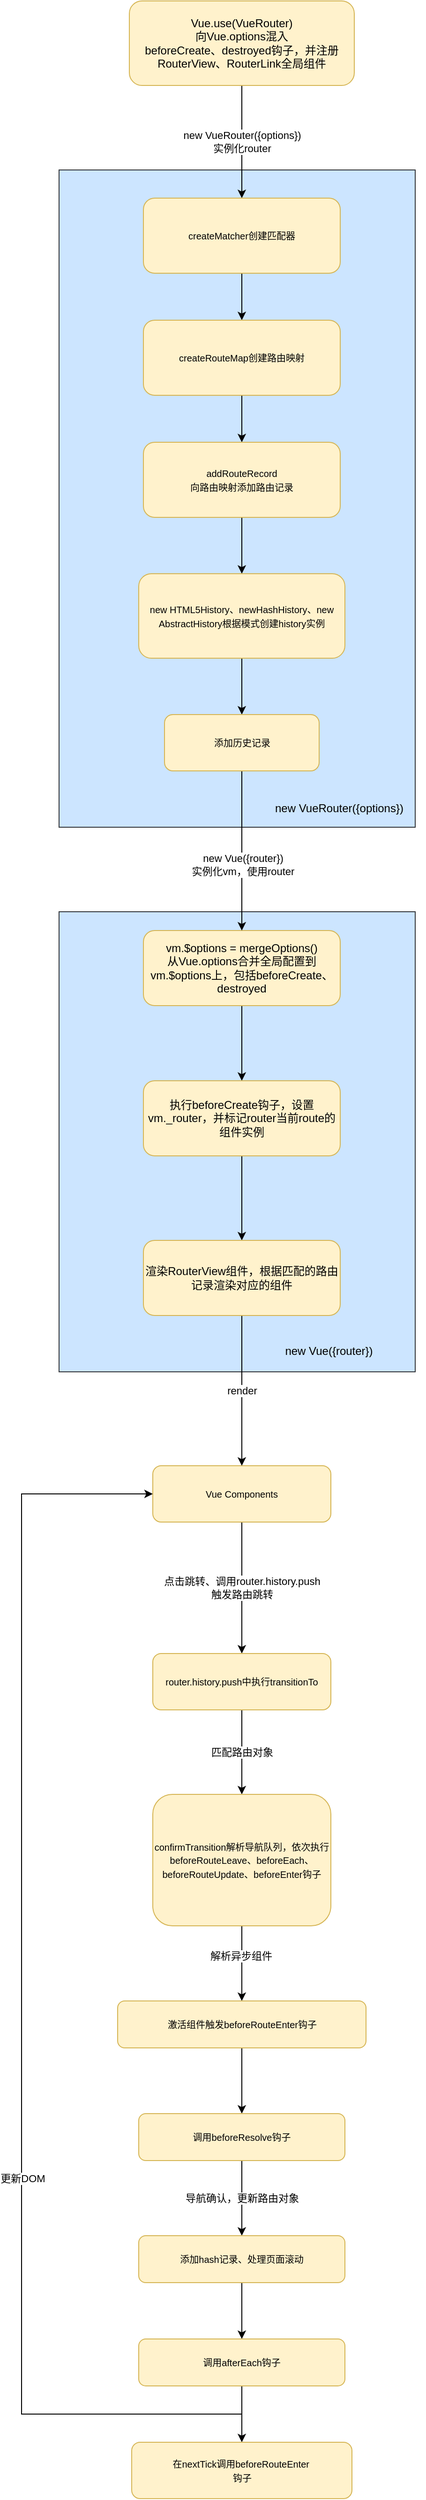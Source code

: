 <mxfile version="14.7.7" type="github">
  <diagram id="p0-Eg4DXhp6AaQvhzDT2" name="第 1 页">
    <mxGraphModel dx="1284" dy="796" grid="1" gridSize="10" guides="1" tooltips="1" connect="1" arrows="1" fold="1" page="1" pageScale="1" pageWidth="1527" pageHeight="3069" math="0" shadow="0">
      <root>
        <mxCell id="0" />
        <mxCell id="1" parent="0" />
        <mxCell id="end7Kmi0AMrE8_2kCuEO-22" value="" style="rounded=0;whiteSpace=wrap;html=1;fillColor=#cce5ff;strokeColor=#36393d;" vertex="1" parent="1">
          <mxGeometry x="590" y="1070" width="380" height="490" as="geometry" />
        </mxCell>
        <mxCell id="end7Kmi0AMrE8_2kCuEO-3" value="" style="rounded=0;whiteSpace=wrap;html=1;fillColor=#cce5ff;strokeColor=#36393d;" vertex="1" parent="1">
          <mxGeometry x="590" y="280" width="380" height="700" as="geometry" />
        </mxCell>
        <mxCell id="end7Kmi0AMrE8_2kCuEO-5" value="new VueRouter({options})&lt;br&gt;实例化router" style="edgeStyle=orthogonalEdgeStyle;rounded=0;orthogonalLoop=1;jettySize=auto;html=1;entryX=0.5;entryY=0;entryDx=0;entryDy=0;" edge="1" parent="1" source="end7Kmi0AMrE8_2kCuEO-1" target="end7Kmi0AMrE8_2kCuEO-2">
          <mxGeometry relative="1" as="geometry" />
        </mxCell>
        <mxCell id="end7Kmi0AMrE8_2kCuEO-1" value="Vue.use(VueRouter)&lt;br&gt;向Vue.options混入&lt;br&gt;beforeCreate、destroyed钩子，并注册RouterView、RouterLink全局组件" style="rounded=1;whiteSpace=wrap;html=1;fillColor=#fff2cc;strokeColor=#d6b656;" vertex="1" parent="1">
          <mxGeometry x="665" y="100" width="240" height="90" as="geometry" />
        </mxCell>
        <mxCell id="end7Kmi0AMrE8_2kCuEO-7" style="edgeStyle=orthogonalEdgeStyle;rounded=0;orthogonalLoop=1;jettySize=auto;html=1;" edge="1" parent="1" source="end7Kmi0AMrE8_2kCuEO-2" target="end7Kmi0AMrE8_2kCuEO-4">
          <mxGeometry relative="1" as="geometry" />
        </mxCell>
        <mxCell id="end7Kmi0AMrE8_2kCuEO-2" value="&lt;font size=&quot;1&quot;&gt;createMatcher创建匹配器&lt;/font&gt;" style="rounded=1;whiteSpace=wrap;html=1;fillColor=#fff2cc;strokeColor=#d6b656;" vertex="1" parent="1">
          <mxGeometry x="680" y="310" width="210" height="80" as="geometry" />
        </mxCell>
        <mxCell id="end7Kmi0AMrE8_2kCuEO-10" style="edgeStyle=orthogonalEdgeStyle;rounded=0;orthogonalLoop=1;jettySize=auto;html=1;entryX=0.5;entryY=0;entryDx=0;entryDy=0;" edge="1" parent="1" source="end7Kmi0AMrE8_2kCuEO-4" target="end7Kmi0AMrE8_2kCuEO-8">
          <mxGeometry relative="1" as="geometry" />
        </mxCell>
        <mxCell id="end7Kmi0AMrE8_2kCuEO-4" value="&lt;font size=&quot;1&quot;&gt;createRouteMap创建路由映射&lt;/font&gt;" style="rounded=1;whiteSpace=wrap;html=1;fillColor=#fff2cc;strokeColor=#d6b656;" vertex="1" parent="1">
          <mxGeometry x="680" y="440" width="210" height="80" as="geometry" />
        </mxCell>
        <mxCell id="end7Kmi0AMrE8_2kCuEO-19" style="edgeStyle=orthogonalEdgeStyle;rounded=0;orthogonalLoop=1;jettySize=auto;html=1;entryX=0.5;entryY=0;entryDx=0;entryDy=0;" edge="1" parent="1" source="end7Kmi0AMrE8_2kCuEO-6" target="end7Kmi0AMrE8_2kCuEO-18">
          <mxGeometry relative="1" as="geometry" />
        </mxCell>
        <mxCell id="end7Kmi0AMrE8_2kCuEO-6" value="vm.$options = mergeOptions()&lt;br&gt;从Vue.options合并全局配置到vm.$options上，包括beforeCreate、destroyed" style="rounded=1;whiteSpace=wrap;html=1;fillColor=#fff2cc;strokeColor=#d6b656;" vertex="1" parent="1">
          <mxGeometry x="680" y="1090" width="210" height="80" as="geometry" />
        </mxCell>
        <mxCell id="end7Kmi0AMrE8_2kCuEO-13" style="edgeStyle=orthogonalEdgeStyle;rounded=0;orthogonalLoop=1;jettySize=auto;html=1;entryX=0.5;entryY=0;entryDx=0;entryDy=0;" edge="1" parent="1" source="end7Kmi0AMrE8_2kCuEO-8" target="end7Kmi0AMrE8_2kCuEO-11">
          <mxGeometry relative="1" as="geometry" />
        </mxCell>
        <mxCell id="end7Kmi0AMrE8_2kCuEO-8" value="&lt;font size=&quot;1&quot;&gt;addRouteRecord&lt;br&gt;向路由映射添加路由记录&lt;/font&gt;" style="rounded=1;whiteSpace=wrap;html=1;fillColor=#fff2cc;strokeColor=#d6b656;" vertex="1" parent="1">
          <mxGeometry x="680" y="570" width="210" height="80" as="geometry" />
        </mxCell>
        <mxCell id="end7Kmi0AMrE8_2kCuEO-26" value="点击跳转、调用router.history.push&lt;br&gt;触发路由跳转" style="edgeStyle=orthogonalEdgeStyle;rounded=0;orthogonalLoop=1;jettySize=auto;html=1;entryX=0.5;entryY=0;entryDx=0;entryDy=0;" edge="1" parent="1" source="end7Kmi0AMrE8_2kCuEO-9" target="end7Kmi0AMrE8_2kCuEO-25">
          <mxGeometry relative="1" as="geometry" />
        </mxCell>
        <mxCell id="end7Kmi0AMrE8_2kCuEO-9" value="&lt;font size=&quot;1&quot;&gt;Vue Components&lt;/font&gt;" style="rounded=1;whiteSpace=wrap;html=1;fillColor=#fff2cc;strokeColor=#d6b656;" vertex="1" parent="1">
          <mxGeometry x="690" y="1660" width="190" height="60" as="geometry" />
        </mxCell>
        <mxCell id="end7Kmi0AMrE8_2kCuEO-14" style="edgeStyle=orthogonalEdgeStyle;rounded=0;orthogonalLoop=1;jettySize=auto;html=1;entryX=0.5;entryY=0;entryDx=0;entryDy=0;" edge="1" parent="1" source="end7Kmi0AMrE8_2kCuEO-11" target="end7Kmi0AMrE8_2kCuEO-12">
          <mxGeometry relative="1" as="geometry" />
        </mxCell>
        <mxCell id="end7Kmi0AMrE8_2kCuEO-11" value="&lt;font size=&quot;1&quot;&gt;new HTML5History、newHashHistory、new AbstractHistory根据模式创建history实例&lt;/font&gt;" style="rounded=1;whiteSpace=wrap;html=1;fillColor=#fff2cc;strokeColor=#d6b656;" vertex="1" parent="1">
          <mxGeometry x="675" y="710" width="220" height="90" as="geometry" />
        </mxCell>
        <mxCell id="end7Kmi0AMrE8_2kCuEO-16" style="edgeStyle=orthogonalEdgeStyle;rounded=0;orthogonalLoop=1;jettySize=auto;html=1;entryX=0.5;entryY=0;entryDx=0;entryDy=0;" edge="1" parent="1" source="end7Kmi0AMrE8_2kCuEO-12" target="end7Kmi0AMrE8_2kCuEO-6">
          <mxGeometry relative="1" as="geometry" />
        </mxCell>
        <mxCell id="end7Kmi0AMrE8_2kCuEO-17" value="new Vue({router})&lt;br&gt;实例化vm，使用router" style="edgeLabel;html=1;align=center;verticalAlign=middle;resizable=0;points=[];" vertex="1" connectable="0" parent="end7Kmi0AMrE8_2kCuEO-16">
          <mxGeometry x="0.169" y="1" relative="1" as="geometry">
            <mxPoint as="offset" />
          </mxGeometry>
        </mxCell>
        <mxCell id="end7Kmi0AMrE8_2kCuEO-12" value="&lt;font size=&quot;1&quot;&gt;添加历史记录&lt;/font&gt;" style="rounded=1;whiteSpace=wrap;html=1;fillColor=#fff2cc;strokeColor=#d6b656;" vertex="1" parent="1">
          <mxGeometry x="702.5" y="860" width="165" height="60" as="geometry" />
        </mxCell>
        <mxCell id="end7Kmi0AMrE8_2kCuEO-15" value="new VueRouter({options})" style="text;html=1;strokeColor=none;fillColor=none;align=center;verticalAlign=middle;whiteSpace=wrap;rounded=0;" vertex="1" parent="1">
          <mxGeometry x="798" y="950" width="182" height="20" as="geometry" />
        </mxCell>
        <mxCell id="end7Kmi0AMrE8_2kCuEO-21" style="edgeStyle=orthogonalEdgeStyle;rounded=0;orthogonalLoop=1;jettySize=auto;html=1;" edge="1" parent="1" source="end7Kmi0AMrE8_2kCuEO-18" target="end7Kmi0AMrE8_2kCuEO-20">
          <mxGeometry relative="1" as="geometry" />
        </mxCell>
        <mxCell id="end7Kmi0AMrE8_2kCuEO-18" value="执行beforeCreate钩子，设置vm._router，并标记router当前route的组件实例" style="rounded=1;whiteSpace=wrap;html=1;fillColor=#fff2cc;strokeColor=#d6b656;" vertex="1" parent="1">
          <mxGeometry x="680" y="1250" width="210" height="80" as="geometry" />
        </mxCell>
        <mxCell id="end7Kmi0AMrE8_2kCuEO-24" value="render" style="edgeStyle=orthogonalEdgeStyle;rounded=0;orthogonalLoop=1;jettySize=auto;html=1;entryX=0.5;entryY=0;entryDx=0;entryDy=0;" edge="1" parent="1" source="end7Kmi0AMrE8_2kCuEO-20" target="end7Kmi0AMrE8_2kCuEO-9">
          <mxGeometry relative="1" as="geometry" />
        </mxCell>
        <mxCell id="end7Kmi0AMrE8_2kCuEO-20" value="渲染RouterView组件，根据匹配的路由记录渲染对应的组件" style="rounded=1;whiteSpace=wrap;html=1;fillColor=#fff2cc;strokeColor=#d6b656;" vertex="1" parent="1">
          <mxGeometry x="680" y="1420" width="210" height="80" as="geometry" />
        </mxCell>
        <mxCell id="end7Kmi0AMrE8_2kCuEO-23" value="new Vue({router})" style="text;html=1;strokeColor=none;fillColor=none;align=center;verticalAlign=middle;whiteSpace=wrap;rounded=0;" vertex="1" parent="1">
          <mxGeometry x="798" y="1525" width="160" height="25" as="geometry" />
        </mxCell>
        <mxCell id="end7Kmi0AMrE8_2kCuEO-28" value="匹配路由对象" style="edgeStyle=orthogonalEdgeStyle;rounded=0;orthogonalLoop=1;jettySize=auto;html=1;entryX=0.5;entryY=0;entryDx=0;entryDy=0;" edge="1" parent="1" source="end7Kmi0AMrE8_2kCuEO-25" target="end7Kmi0AMrE8_2kCuEO-27">
          <mxGeometry relative="1" as="geometry" />
        </mxCell>
        <mxCell id="end7Kmi0AMrE8_2kCuEO-25" value="&lt;font size=&quot;1&quot;&gt;router.history.push中执行transitionTo&lt;/font&gt;" style="rounded=1;whiteSpace=wrap;html=1;fillColor=#fff2cc;strokeColor=#d6b656;" vertex="1" parent="1">
          <mxGeometry x="690" y="1860" width="190" height="60" as="geometry" />
        </mxCell>
        <mxCell id="end7Kmi0AMrE8_2kCuEO-30" value="导航确认，更新路由对象" style="edgeStyle=orthogonalEdgeStyle;rounded=0;orthogonalLoop=1;jettySize=auto;html=1;entryX=0.5;entryY=0;entryDx=0;entryDy=0;exitX=0.5;exitY=1;exitDx=0;exitDy=0;" edge="1" parent="1" source="end7Kmi0AMrE8_2kCuEO-38" target="end7Kmi0AMrE8_2kCuEO-29">
          <mxGeometry relative="1" as="geometry" />
        </mxCell>
        <mxCell id="end7Kmi0AMrE8_2kCuEO-36" style="edgeStyle=orthogonalEdgeStyle;rounded=0;orthogonalLoop=1;jettySize=auto;html=1;entryX=0.5;entryY=0;entryDx=0;entryDy=0;" edge="1" parent="1" source="end7Kmi0AMrE8_2kCuEO-27" target="end7Kmi0AMrE8_2kCuEO-35">
          <mxGeometry relative="1" as="geometry" />
        </mxCell>
        <mxCell id="end7Kmi0AMrE8_2kCuEO-37" value="解析异步组件" style="edgeLabel;html=1;align=center;verticalAlign=middle;resizable=0;points=[];" vertex="1" connectable="0" parent="end7Kmi0AMrE8_2kCuEO-36">
          <mxGeometry x="-0.201" y="-1" relative="1" as="geometry">
            <mxPoint as="offset" />
          </mxGeometry>
        </mxCell>
        <mxCell id="end7Kmi0AMrE8_2kCuEO-27" value="&lt;font size=&quot;1&quot;&gt;confirmTransition解析导航队列，依次执行beforeRouteLeave、beforeEach、beforeRouteUpdate、beforeEnter钩子&lt;/font&gt;" style="rounded=1;whiteSpace=wrap;html=1;fillColor=#fff2cc;strokeColor=#d6b656;" vertex="1" parent="1">
          <mxGeometry x="690" y="2010" width="190" height="140" as="geometry" />
        </mxCell>
        <mxCell id="end7Kmi0AMrE8_2kCuEO-32" style="edgeStyle=orthogonalEdgeStyle;rounded=0;orthogonalLoop=1;jettySize=auto;html=1;entryX=0.5;entryY=0;entryDx=0;entryDy=0;" edge="1" parent="1" source="end7Kmi0AMrE8_2kCuEO-29" target="end7Kmi0AMrE8_2kCuEO-31">
          <mxGeometry relative="1" as="geometry" />
        </mxCell>
        <mxCell id="end7Kmi0AMrE8_2kCuEO-29" value="&lt;font size=&quot;1&quot;&gt;添加hash记录、处理页面滚动&lt;/font&gt;" style="rounded=1;whiteSpace=wrap;html=1;fillColor=#fff2cc;strokeColor=#d6b656;" vertex="1" parent="1">
          <mxGeometry x="675" y="2480" width="220" height="50" as="geometry" />
        </mxCell>
        <mxCell id="end7Kmi0AMrE8_2kCuEO-34" style="edgeStyle=orthogonalEdgeStyle;rounded=0;orthogonalLoop=1;jettySize=auto;html=1;entryX=0.5;entryY=0;entryDx=0;entryDy=0;" edge="1" parent="1" source="end7Kmi0AMrE8_2kCuEO-31" target="end7Kmi0AMrE8_2kCuEO-33">
          <mxGeometry relative="1" as="geometry" />
        </mxCell>
        <mxCell id="end7Kmi0AMrE8_2kCuEO-40" style="edgeStyle=orthogonalEdgeStyle;rounded=0;orthogonalLoop=1;jettySize=auto;html=1;entryX=0;entryY=0.5;entryDx=0;entryDy=0;" edge="1" parent="1" source="end7Kmi0AMrE8_2kCuEO-31" target="end7Kmi0AMrE8_2kCuEO-9">
          <mxGeometry relative="1" as="geometry">
            <Array as="points">
              <mxPoint x="785" y="2670" />
              <mxPoint x="550" y="2670" />
              <mxPoint x="550" y="1690" />
            </Array>
          </mxGeometry>
        </mxCell>
        <mxCell id="end7Kmi0AMrE8_2kCuEO-41" value="更新DOM" style="edgeLabel;html=1;align=center;verticalAlign=middle;resizable=0;points=[];" vertex="1" connectable="0" parent="end7Kmi0AMrE8_2kCuEO-40">
          <mxGeometry x="-0.254" y="-1" relative="1" as="geometry">
            <mxPoint as="offset" />
          </mxGeometry>
        </mxCell>
        <mxCell id="end7Kmi0AMrE8_2kCuEO-31" value="&lt;font size=&quot;1&quot;&gt;调用afterEach钩子&lt;/font&gt;" style="rounded=1;whiteSpace=wrap;html=1;fillColor=#fff2cc;strokeColor=#d6b656;" vertex="1" parent="1">
          <mxGeometry x="675" y="2590" width="220" height="50" as="geometry" />
        </mxCell>
        <mxCell id="end7Kmi0AMrE8_2kCuEO-33" value="&lt;font size=&quot;1&quot;&gt;在nextTick调用beforeRouteEnter&amp;nbsp;&lt;br&gt;钩子&lt;/font&gt;" style="rounded=1;whiteSpace=wrap;html=1;fillColor=#fff2cc;strokeColor=#d6b656;" vertex="1" parent="1">
          <mxGeometry x="667.5" y="2700" width="235" height="60" as="geometry" />
        </mxCell>
        <mxCell id="end7Kmi0AMrE8_2kCuEO-39" style="edgeStyle=orthogonalEdgeStyle;rounded=0;orthogonalLoop=1;jettySize=auto;html=1;entryX=0.5;entryY=0;entryDx=0;entryDy=0;" edge="1" parent="1" source="end7Kmi0AMrE8_2kCuEO-35" target="end7Kmi0AMrE8_2kCuEO-38">
          <mxGeometry relative="1" as="geometry" />
        </mxCell>
        <mxCell id="end7Kmi0AMrE8_2kCuEO-35" value="&lt;font size=&quot;1&quot;&gt;激活组件触发beforeRouteEnter钩子&lt;/font&gt;" style="rounded=1;whiteSpace=wrap;html=1;fillColor=#fff2cc;strokeColor=#d6b656;" vertex="1" parent="1">
          <mxGeometry x="652.5" y="2230" width="265" height="50" as="geometry" />
        </mxCell>
        <mxCell id="end7Kmi0AMrE8_2kCuEO-38" value="&lt;font size=&quot;1&quot;&gt;调用beforeResolve钩子&lt;/font&gt;" style="rounded=1;whiteSpace=wrap;html=1;fillColor=#fff2cc;strokeColor=#d6b656;" vertex="1" parent="1">
          <mxGeometry x="675" y="2350" width="220" height="50" as="geometry" />
        </mxCell>
      </root>
    </mxGraphModel>
  </diagram>
</mxfile>
